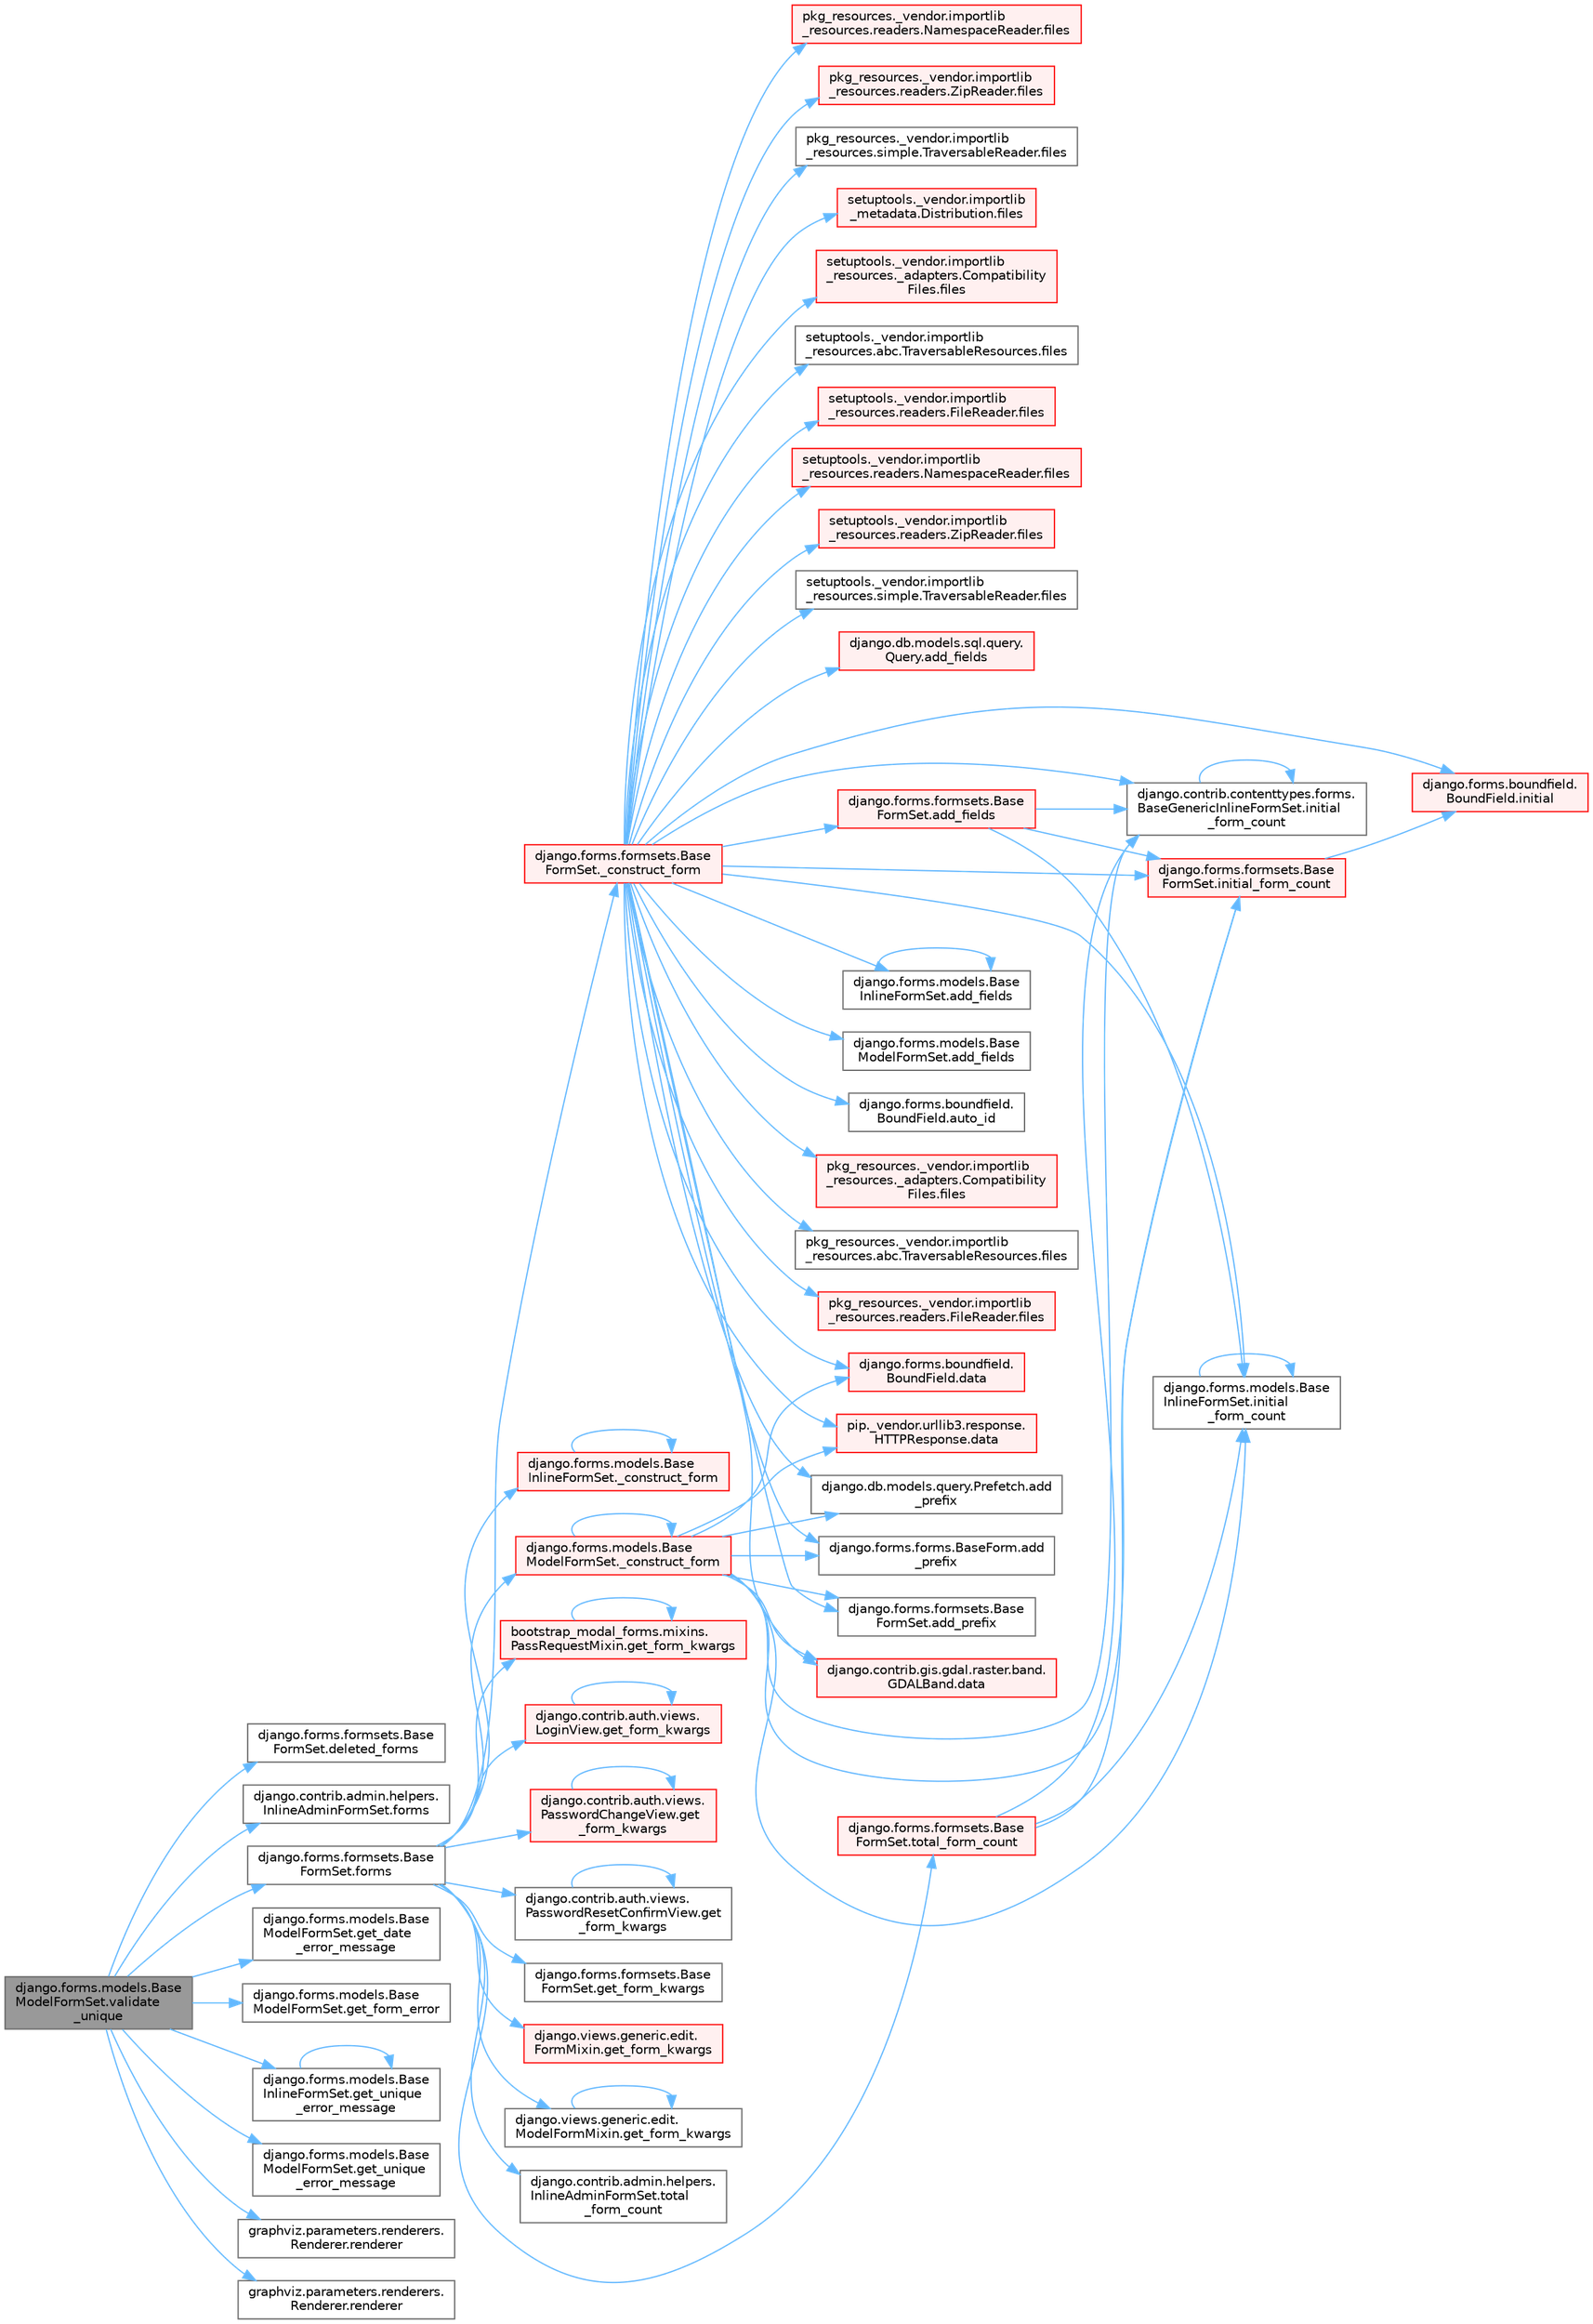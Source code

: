 digraph "django.forms.models.BaseModelFormSet.validate_unique"
{
 // LATEX_PDF_SIZE
  bgcolor="transparent";
  edge [fontname=Helvetica,fontsize=10,labelfontname=Helvetica,labelfontsize=10];
  node [fontname=Helvetica,fontsize=10,shape=box,height=0.2,width=0.4];
  rankdir="LR";
  Node1 [id="Node000001",label="django.forms.models.Base\lModelFormSet.validate\l_unique",height=0.2,width=0.4,color="gray40", fillcolor="grey60", style="filled", fontcolor="black",tooltip=" "];
  Node1 -> Node2 [id="edge1_Node000001_Node000002",color="steelblue1",style="solid",tooltip=" "];
  Node2 [id="Node000002",label="django.forms.formsets.Base\lFormSet.deleted_forms",height=0.2,width=0.4,color="grey40", fillcolor="white", style="filled",URL="$classdjango_1_1forms_1_1formsets_1_1_base_form_set.html#a519064b2e9bba8668a18b2b6cb143732",tooltip=" "];
  Node1 -> Node3 [id="edge2_Node000001_Node000003",color="steelblue1",style="solid",tooltip=" "];
  Node3 [id="Node000003",label="django.contrib.admin.helpers.\lInlineAdminFormSet.forms",height=0.2,width=0.4,color="grey40", fillcolor="white", style="filled",URL="$classdjango_1_1contrib_1_1admin_1_1helpers_1_1_inline_admin_form_set.html#aab73a19b39b7eac47d39c4fe6b21ca51",tooltip=" "];
  Node1 -> Node4 [id="edge3_Node000001_Node000004",color="steelblue1",style="solid",tooltip=" "];
  Node4 [id="Node000004",label="django.forms.formsets.Base\lFormSet.forms",height=0.2,width=0.4,color="grey40", fillcolor="white", style="filled",URL="$classdjango_1_1forms_1_1formsets_1_1_base_form_set.html#a398234150267aa3c6dceaa20a7a507f1",tooltip=" "];
  Node4 -> Node5 [id="edge4_Node000004_Node000005",color="steelblue1",style="solid",tooltip=" "];
  Node5 [id="Node000005",label="django.forms.formsets.Base\lFormSet._construct_form",height=0.2,width=0.4,color="red", fillcolor="#FFF0F0", style="filled",URL="$classdjango_1_1forms_1_1formsets_1_1_base_form_set.html#a4a92b0779a5f5964325e73f9c8521fe8",tooltip=" "];
  Node5 -> Node6 [id="edge5_Node000005_Node000006",color="steelblue1",style="solid",tooltip=" "];
  Node6 [id="Node000006",label="django.db.models.sql.query.\lQuery.add_fields",height=0.2,width=0.4,color="red", fillcolor="#FFF0F0", style="filled",URL="$classdjango_1_1db_1_1models_1_1sql_1_1query_1_1_query.html#a86b6a93688b1029c5cc8095a6bc8b683",tooltip=" "];
  Node5 -> Node4482 [id="edge6_Node000005_Node004482",color="steelblue1",style="solid",tooltip=" "];
  Node4482 [id="Node004482",label="django.forms.formsets.Base\lFormSet.add_fields",height=0.2,width=0.4,color="red", fillcolor="#FFF0F0", style="filled",URL="$classdjango_1_1forms_1_1formsets_1_1_base_form_set.html#a9db7c4b565cef620c0195e8f424c3861",tooltip=" "];
  Node4482 -> Node2228 [id="edge7_Node004482_Node002228",color="steelblue1",style="solid",tooltip=" "];
  Node2228 [id="Node002228",label="django.contrib.contenttypes.forms.\lBaseGenericInlineFormSet.initial\l_form_count",height=0.2,width=0.4,color="grey40", fillcolor="white", style="filled",URL="$classdjango_1_1contrib_1_1contenttypes_1_1forms_1_1_base_generic_inline_form_set.html#a3022118f13a1deac787ae2b1e56a4351",tooltip=" "];
  Node2228 -> Node2228 [id="edge8_Node002228_Node002228",color="steelblue1",style="solid",tooltip=" "];
  Node4482 -> Node2229 [id="edge9_Node004482_Node002229",color="steelblue1",style="solid",tooltip=" "];
  Node2229 [id="Node002229",label="django.forms.formsets.Base\lFormSet.initial_form_count",height=0.2,width=0.4,color="red", fillcolor="#FFF0F0", style="filled",URL="$classdjango_1_1forms_1_1formsets_1_1_base_form_set.html#ac69af218aef466f57271c03f8406077e",tooltip=" "];
  Node2229 -> Node578 [id="edge10_Node002229_Node000578",color="steelblue1",style="solid",tooltip=" "];
  Node578 [id="Node000578",label="django.forms.boundfield.\lBoundField.initial",height=0.2,width=0.4,color="red", fillcolor="#FFF0F0", style="filled",URL="$classdjango_1_1forms_1_1boundfield_1_1_bound_field.html#a81706c00426d51f42167d00c2018cb92",tooltip=" "];
  Node4482 -> Node2231 [id="edge11_Node004482_Node002231",color="steelblue1",style="solid",tooltip=" "];
  Node2231 [id="Node002231",label="django.forms.models.Base\lInlineFormSet.initial\l_form_count",height=0.2,width=0.4,color="grey40", fillcolor="white", style="filled",URL="$classdjango_1_1forms_1_1models_1_1_base_inline_form_set.html#ab1bf4b2e98a48b37719c19eba66c05f4",tooltip=" "];
  Node2231 -> Node2231 [id="edge12_Node002231_Node002231",color="steelblue1",style="solid",tooltip=" "];
  Node5 -> Node4485 [id="edge13_Node000005_Node004485",color="steelblue1",style="solid",tooltip=" "];
  Node4485 [id="Node004485",label="django.forms.models.Base\lInlineFormSet.add_fields",height=0.2,width=0.4,color="grey40", fillcolor="white", style="filled",URL="$classdjango_1_1forms_1_1models_1_1_base_inline_form_set.html#a8e14729fad18b2b23207dfeaffc15cb1",tooltip=" "];
  Node4485 -> Node4485 [id="edge14_Node004485_Node004485",color="steelblue1",style="solid",tooltip=" "];
  Node5 -> Node4486 [id="edge15_Node000005_Node004486",color="steelblue1",style="solid",tooltip=" "];
  Node4486 [id="Node004486",label="django.forms.models.Base\lModelFormSet.add_fields",height=0.2,width=0.4,color="grey40", fillcolor="white", style="filled",URL="$classdjango_1_1forms_1_1models_1_1_base_model_form_set.html#a7cbfcd0996447218ac3164fd6a1305bc",tooltip=" "];
  Node5 -> Node4487 [id="edge16_Node000005_Node004487",color="steelblue1",style="solid",tooltip=" "];
  Node4487 [id="Node004487",label="django.db.models.query.Prefetch.add\l_prefix",height=0.2,width=0.4,color="grey40", fillcolor="white", style="filled",URL="$classdjango_1_1db_1_1models_1_1query_1_1_prefetch.html#afb4d279a423967d5f32da91385163ef5",tooltip=" "];
  Node5 -> Node4488 [id="edge17_Node000005_Node004488",color="steelblue1",style="solid",tooltip=" "];
  Node4488 [id="Node004488",label="django.forms.forms.BaseForm.add\l_prefix",height=0.2,width=0.4,color="grey40", fillcolor="white", style="filled",URL="$classdjango_1_1forms_1_1forms_1_1_base_form.html#ae40cfd5224bffe1e658208d9733eb1cf",tooltip=" "];
  Node5 -> Node2227 [id="edge18_Node000005_Node002227",color="steelblue1",style="solid",tooltip=" "];
  Node2227 [id="Node002227",label="django.forms.formsets.Base\lFormSet.add_prefix",height=0.2,width=0.4,color="grey40", fillcolor="white", style="filled",URL="$classdjango_1_1forms_1_1formsets_1_1_base_form_set.html#a0498beaa50e1791022fde719a1e28ab8",tooltip=" "];
  Node5 -> Node1656 [id="edge19_Node000005_Node001656",color="steelblue1",style="solid",tooltip=" "];
  Node1656 [id="Node001656",label="django.forms.boundfield.\lBoundField.auto_id",height=0.2,width=0.4,color="grey40", fillcolor="white", style="filled",URL="$classdjango_1_1forms_1_1boundfield_1_1_bound_field.html#ae7b115e17041dcc8625b27f5e055a47c",tooltip=" "];
  Node5 -> Node274 [id="edge20_Node000005_Node000274",color="steelblue1",style="solid",tooltip=" "];
  Node274 [id="Node000274",label="django.contrib.gis.gdal.raster.band.\lGDALBand.data",height=0.2,width=0.4,color="red", fillcolor="#FFF0F0", style="filled",URL="$classdjango_1_1contrib_1_1gis_1_1gdal_1_1raster_1_1band_1_1_g_d_a_l_band.html#a5d37dc4c4d5a50a21b75460e75f9ee4d",tooltip=" "];
  Node5 -> Node352 [id="edge21_Node000005_Node000352",color="steelblue1",style="solid",tooltip=" "];
  Node352 [id="Node000352",label="django.forms.boundfield.\lBoundField.data",height=0.2,width=0.4,color="red", fillcolor="#FFF0F0", style="filled",URL="$classdjango_1_1forms_1_1boundfield_1_1_bound_field.html#ad38e19a5099c352218e82322f47b020c",tooltip=" "];
  Node5 -> Node353 [id="edge22_Node000005_Node000353",color="steelblue1",style="solid",tooltip=" "];
  Node353 [id="Node000353",label="pip._vendor.urllib3.response.\lHTTPResponse.data",height=0.2,width=0.4,color="red", fillcolor="#FFF0F0", style="filled",URL="$classpip_1_1__vendor_1_1urllib3_1_1response_1_1_h_t_t_p_response.html#abf3c538704803faf453331b0031f3bdd",tooltip=" "];
  Node5 -> Node2446 [id="edge23_Node000005_Node002446",color="steelblue1",style="solid",tooltip=" "];
  Node2446 [id="Node002446",label="pkg_resources._vendor.importlib\l_resources._adapters.Compatibility\lFiles.files",height=0.2,width=0.4,color="red", fillcolor="#FFF0F0", style="filled",URL="$classpkg__resources_1_1__vendor_1_1importlib__resources_1_1__adapters_1_1_compatibility_files.html#a8b9d338ee8b5f6f2b1b612d2835a5528",tooltip=" "];
  Node5 -> Node2447 [id="edge24_Node000005_Node002447",color="steelblue1",style="solid",tooltip=" "];
  Node2447 [id="Node002447",label="pkg_resources._vendor.importlib\l_resources.abc.TraversableResources.files",height=0.2,width=0.4,color="grey40", fillcolor="white", style="filled",URL="$classpkg__resources_1_1__vendor_1_1importlib__resources_1_1abc_1_1_traversable_resources.html#a355a5579db7885b20dd95b6175965f5b",tooltip=" "];
  Node5 -> Node2448 [id="edge25_Node000005_Node002448",color="steelblue1",style="solid",tooltip=" "];
  Node2448 [id="Node002448",label="pkg_resources._vendor.importlib\l_resources.readers.FileReader.files",height=0.2,width=0.4,color="red", fillcolor="#FFF0F0", style="filled",URL="$classpkg__resources_1_1__vendor_1_1importlib__resources_1_1readers_1_1_file_reader.html#ac80e1e3a22d012bbfb5f1b7a753bab21",tooltip=" "];
  Node5 -> Node2449 [id="edge26_Node000005_Node002449",color="steelblue1",style="solid",tooltip=" "];
  Node2449 [id="Node002449",label="pkg_resources._vendor.importlib\l_resources.readers.NamespaceReader.files",height=0.2,width=0.4,color="red", fillcolor="#FFF0F0", style="filled",URL="$classpkg__resources_1_1__vendor_1_1importlib__resources_1_1readers_1_1_namespace_reader.html#ae68f8b2f076387226b18c4889de277cf",tooltip=" "];
  Node5 -> Node2450 [id="edge27_Node000005_Node002450",color="steelblue1",style="solid",tooltip=" "];
  Node2450 [id="Node002450",label="pkg_resources._vendor.importlib\l_resources.readers.ZipReader.files",height=0.2,width=0.4,color="red", fillcolor="#FFF0F0", style="filled",URL="$classpkg__resources_1_1__vendor_1_1importlib__resources_1_1readers_1_1_zip_reader.html#a7d9335bea71d3023a14cdc45ca26157d",tooltip=" "];
  Node5 -> Node2454 [id="edge28_Node000005_Node002454",color="steelblue1",style="solid",tooltip=" "];
  Node2454 [id="Node002454",label="pkg_resources._vendor.importlib\l_resources.simple.TraversableReader.files",height=0.2,width=0.4,color="grey40", fillcolor="white", style="filled",URL="$classpkg__resources_1_1__vendor_1_1importlib__resources_1_1simple_1_1_traversable_reader.html#a17bf2eaa1cbb0affa5ec29f6fefacac8",tooltip=" "];
  Node5 -> Node2455 [id="edge29_Node000005_Node002455",color="steelblue1",style="solid",tooltip=" "];
  Node2455 [id="Node002455",label="setuptools._vendor.importlib\l_metadata.Distribution.files",height=0.2,width=0.4,color="red", fillcolor="#FFF0F0", style="filled",URL="$classsetuptools_1_1__vendor_1_1importlib__metadata_1_1_distribution.html#a4600c19bb68ff3c899dbcf38a2eaf98c",tooltip=" "];
  Node5 -> Node2489 [id="edge30_Node000005_Node002489",color="steelblue1",style="solid",tooltip=" "];
  Node2489 [id="Node002489",label="setuptools._vendor.importlib\l_resources._adapters.Compatibility\lFiles.files",height=0.2,width=0.4,color="red", fillcolor="#FFF0F0", style="filled",URL="$classsetuptools_1_1__vendor_1_1importlib__resources_1_1__adapters_1_1_compatibility_files.html#afe4ab3d957d5886ae615b184d7ac2835",tooltip=" "];
  Node5 -> Node2490 [id="edge31_Node000005_Node002490",color="steelblue1",style="solid",tooltip=" "];
  Node2490 [id="Node002490",label="setuptools._vendor.importlib\l_resources.abc.TraversableResources.files",height=0.2,width=0.4,color="grey40", fillcolor="white", style="filled",URL="$classsetuptools_1_1__vendor_1_1importlib__resources_1_1abc_1_1_traversable_resources.html#a573f46222fbe518cca97e89446113d04",tooltip=" "];
  Node5 -> Node2491 [id="edge32_Node000005_Node002491",color="steelblue1",style="solid",tooltip=" "];
  Node2491 [id="Node002491",label="setuptools._vendor.importlib\l_resources.readers.FileReader.files",height=0.2,width=0.4,color="red", fillcolor="#FFF0F0", style="filled",URL="$classsetuptools_1_1__vendor_1_1importlib__resources_1_1readers_1_1_file_reader.html#a8536b477e2f4ed83ac20b58baace6b4c",tooltip=" "];
  Node5 -> Node2492 [id="edge33_Node000005_Node002492",color="steelblue1",style="solid",tooltip=" "];
  Node2492 [id="Node002492",label="setuptools._vendor.importlib\l_resources.readers.NamespaceReader.files",height=0.2,width=0.4,color="red", fillcolor="#FFF0F0", style="filled",URL="$classsetuptools_1_1__vendor_1_1importlib__resources_1_1readers_1_1_namespace_reader.html#a80c5b3a6ae3f4903c4db5bb312f2ae49",tooltip=" "];
  Node5 -> Node2493 [id="edge34_Node000005_Node002493",color="steelblue1",style="solid",tooltip=" "];
  Node2493 [id="Node002493",label="setuptools._vendor.importlib\l_resources.readers.ZipReader.files",height=0.2,width=0.4,color="red", fillcolor="#FFF0F0", style="filled",URL="$classsetuptools_1_1__vendor_1_1importlib__resources_1_1readers_1_1_zip_reader.html#ac310114936b6978f32944f3845ee32ed",tooltip=" "];
  Node5 -> Node2494 [id="edge35_Node000005_Node002494",color="steelblue1",style="solid",tooltip=" "];
  Node2494 [id="Node002494",label="setuptools._vendor.importlib\l_resources.simple.TraversableReader.files",height=0.2,width=0.4,color="grey40", fillcolor="white", style="filled",URL="$classsetuptools_1_1__vendor_1_1importlib__resources_1_1simple_1_1_traversable_reader.html#a15b7bef75b9485b98deb4edccf1a5f53",tooltip=" "];
  Node5 -> Node578 [id="edge36_Node000005_Node000578",color="steelblue1",style="solid",tooltip=" "];
  Node5 -> Node2228 [id="edge37_Node000005_Node002228",color="steelblue1",style="solid",tooltip=" "];
  Node5 -> Node2229 [id="edge38_Node000005_Node002229",color="steelblue1",style="solid",tooltip=" "];
  Node5 -> Node2231 [id="edge39_Node000005_Node002231",color="steelblue1",style="solid",tooltip=" "];
  Node4 -> Node4489 [id="edge40_Node000004_Node004489",color="steelblue1",style="solid",tooltip=" "];
  Node4489 [id="Node004489",label="django.forms.models.Base\lInlineFormSet._construct_form",height=0.2,width=0.4,color="red", fillcolor="#FFF0F0", style="filled",URL="$classdjango_1_1forms_1_1models_1_1_base_inline_form_set.html#aed181a723beea830c7e6334b2aa775c3",tooltip=" "];
  Node4489 -> Node4489 [id="edge41_Node004489_Node004489",color="steelblue1",style="solid",tooltip=" "];
  Node4 -> Node4490 [id="edge42_Node000004_Node004490",color="steelblue1",style="solid",tooltip=" "];
  Node4490 [id="Node004490",label="django.forms.models.Base\lModelFormSet._construct_form",height=0.2,width=0.4,color="red", fillcolor="#FFF0F0", style="filled",URL="$classdjango_1_1forms_1_1models_1_1_base_model_form_set.html#a2318f52c4f2963f7674c8e15e2f3c324",tooltip=" "];
  Node4490 -> Node4490 [id="edge43_Node004490_Node004490",color="steelblue1",style="solid",tooltip=" "];
  Node4490 -> Node4487 [id="edge44_Node004490_Node004487",color="steelblue1",style="solid",tooltip=" "];
  Node4490 -> Node4488 [id="edge45_Node004490_Node004488",color="steelblue1",style="solid",tooltip=" "];
  Node4490 -> Node2227 [id="edge46_Node004490_Node002227",color="steelblue1",style="solid",tooltip=" "];
  Node4490 -> Node274 [id="edge47_Node004490_Node000274",color="steelblue1",style="solid",tooltip=" "];
  Node4490 -> Node352 [id="edge48_Node004490_Node000352",color="steelblue1",style="solid",tooltip=" "];
  Node4490 -> Node353 [id="edge49_Node004490_Node000353",color="steelblue1",style="solid",tooltip=" "];
  Node4490 -> Node2228 [id="edge50_Node004490_Node002228",color="steelblue1",style="solid",tooltip=" "];
  Node4490 -> Node2229 [id="edge51_Node004490_Node002229",color="steelblue1",style="solid",tooltip=" "];
  Node4490 -> Node2231 [id="edge52_Node004490_Node002231",color="steelblue1",style="solid",tooltip=" "];
  Node4 -> Node1963 [id="edge53_Node000004_Node001963",color="steelblue1",style="solid",tooltip=" "];
  Node1963 [id="Node001963",label="bootstrap_modal_forms.mixins.\lPassRequestMixin.get_form_kwargs",height=0.2,width=0.4,color="red", fillcolor="#FFF0F0", style="filled",URL="$classbootstrap__modal__forms_1_1mixins_1_1_pass_request_mixin.html#ad4ae849823f332bb1016a8508cb34ee3",tooltip=" "];
  Node1963 -> Node1963 [id="edge54_Node001963_Node001963",color="steelblue1",style="solid",tooltip=" "];
  Node4 -> Node1964 [id="edge55_Node000004_Node001964",color="steelblue1",style="solid",tooltip=" "];
  Node1964 [id="Node001964",label="django.contrib.auth.views.\lLoginView.get_form_kwargs",height=0.2,width=0.4,color="red", fillcolor="#FFF0F0", style="filled",URL="$classdjango_1_1contrib_1_1auth_1_1views_1_1_login_view.html#a2eba98b8c16c8a98348679ea2c921d25",tooltip=" "];
  Node1964 -> Node1964 [id="edge56_Node001964_Node001964",color="steelblue1",style="solid",tooltip=" "];
  Node4 -> Node1965 [id="edge57_Node000004_Node001965",color="steelblue1",style="solid",tooltip=" "];
  Node1965 [id="Node001965",label="django.contrib.auth.views.\lPasswordChangeView.get\l_form_kwargs",height=0.2,width=0.4,color="red", fillcolor="#FFF0F0", style="filled",URL="$classdjango_1_1contrib_1_1auth_1_1views_1_1_password_change_view.html#a553cf3e37e5a2c05db774e580cbcc038",tooltip=" "];
  Node1965 -> Node1965 [id="edge58_Node001965_Node001965",color="steelblue1",style="solid",tooltip=" "];
  Node4 -> Node1966 [id="edge59_Node000004_Node001966",color="steelblue1",style="solid",tooltip=" "];
  Node1966 [id="Node001966",label="django.contrib.auth.views.\lPasswordResetConfirmView.get\l_form_kwargs",height=0.2,width=0.4,color="grey40", fillcolor="white", style="filled",URL="$classdjango_1_1contrib_1_1auth_1_1views_1_1_password_reset_confirm_view.html#a370c4fdedb3f2a2550450e2dbdb1bb80",tooltip=" "];
  Node1966 -> Node1966 [id="edge60_Node001966_Node001966",color="steelblue1",style="solid",tooltip=" "];
  Node4 -> Node1967 [id="edge61_Node000004_Node001967",color="steelblue1",style="solid",tooltip=" "];
  Node1967 [id="Node001967",label="django.forms.formsets.Base\lFormSet.get_form_kwargs",height=0.2,width=0.4,color="grey40", fillcolor="white", style="filled",URL="$classdjango_1_1forms_1_1formsets_1_1_base_form_set.html#aaae42461c58f5266a1e98419c8f79902",tooltip=" "];
  Node4 -> Node1968 [id="edge62_Node000004_Node001968",color="steelblue1",style="solid",tooltip=" "];
  Node1968 [id="Node001968",label="django.views.generic.edit.\lFormMixin.get_form_kwargs",height=0.2,width=0.4,color="red", fillcolor="#FFF0F0", style="filled",URL="$classdjango_1_1views_1_1generic_1_1edit_1_1_form_mixin.html#a7e8c141b6c4efa8727e7f06322969249",tooltip=" "];
  Node4 -> Node1971 [id="edge63_Node000004_Node001971",color="steelblue1",style="solid",tooltip=" "];
  Node1971 [id="Node001971",label="django.views.generic.edit.\lModelFormMixin.get_form_kwargs",height=0.2,width=0.4,color="grey40", fillcolor="white", style="filled",URL="$classdjango_1_1views_1_1generic_1_1edit_1_1_model_form_mixin.html#acb08afab46e151c93364f9ceca55d786",tooltip=" "];
  Node1971 -> Node1971 [id="edge64_Node001971_Node001971",color="steelblue1",style="solid",tooltip=" "];
  Node4 -> Node2233 [id="edge65_Node000004_Node002233",color="steelblue1",style="solid",tooltip=" "];
  Node2233 [id="Node002233",label="django.contrib.admin.helpers.\lInlineAdminFormSet.total\l_form_count",height=0.2,width=0.4,color="grey40", fillcolor="white", style="filled",URL="$classdjango_1_1contrib_1_1admin_1_1helpers_1_1_inline_admin_form_set.html#a875279fc2106dd77d68f94726a4343b3",tooltip=" "];
  Node4 -> Node2234 [id="edge66_Node000004_Node002234",color="steelblue1",style="solid",tooltip=" "];
  Node2234 [id="Node002234",label="django.forms.formsets.Base\lFormSet.total_form_count",height=0.2,width=0.4,color="red", fillcolor="#FFF0F0", style="filled",URL="$classdjango_1_1forms_1_1formsets_1_1_base_form_set.html#a6f385fb1509469e7b3071b42ad2dc945",tooltip=" "];
  Node2234 -> Node2228 [id="edge67_Node002234_Node002228",color="steelblue1",style="solid",tooltip=" "];
  Node2234 -> Node2229 [id="edge68_Node002234_Node002229",color="steelblue1",style="solid",tooltip=" "];
  Node2234 -> Node2231 [id="edge69_Node002234_Node002231",color="steelblue1",style="solid",tooltip=" "];
  Node1 -> Node4521 [id="edge70_Node000001_Node004521",color="steelblue1",style="solid",tooltip=" "];
  Node4521 [id="Node004521",label="django.forms.models.Base\lModelFormSet.get_date\l_error_message",height=0.2,width=0.4,color="grey40", fillcolor="white", style="filled",URL="$classdjango_1_1forms_1_1models_1_1_base_model_form_set.html#ae40b94b556d2e7ab310f3339d38d89df",tooltip=" "];
  Node1 -> Node4522 [id="edge71_Node000001_Node004522",color="steelblue1",style="solid",tooltip=" "];
  Node4522 [id="Node004522",label="django.forms.models.Base\lModelFormSet.get_form_error",height=0.2,width=0.4,color="grey40", fillcolor="white", style="filled",URL="$classdjango_1_1forms_1_1models_1_1_base_model_form_set.html#a9c9fdb3a5a8a652c827ff163dd0746ef",tooltip=" "];
  Node1 -> Node4523 [id="edge72_Node000001_Node004523",color="steelblue1",style="solid",tooltip=" "];
  Node4523 [id="Node004523",label="django.forms.models.Base\lInlineFormSet.get_unique\l_error_message",height=0.2,width=0.4,color="grey40", fillcolor="white", style="filled",URL="$classdjango_1_1forms_1_1models_1_1_base_inline_form_set.html#aee568daba9f84e43303781b29b36b542",tooltip=" "];
  Node4523 -> Node4523 [id="edge73_Node004523_Node004523",color="steelblue1",style="solid",tooltip=" "];
  Node1 -> Node4524 [id="edge74_Node000001_Node004524",color="steelblue1",style="solid",tooltip=" "];
  Node4524 [id="Node004524",label="django.forms.models.Base\lModelFormSet.get_unique\l_error_message",height=0.2,width=0.4,color="grey40", fillcolor="white", style="filled",URL="$classdjango_1_1forms_1_1models_1_1_base_model_form_set.html#a4e7d6c346a95e5c05d127bb384169821",tooltip=" "];
  Node1 -> Node1996 [id="edge75_Node000001_Node001996",color="steelblue1",style="solid",tooltip=" "];
  Node1996 [id="Node001996",label="graphviz.parameters.renderers.\lRenderer.renderer",height=0.2,width=0.4,color="grey40", fillcolor="white", style="filled",URL="$classgraphviz_1_1parameters_1_1renderers_1_1_renderer.html#ab647ac81ea9a587e2231805e7b215e4e",tooltip=" "];
  Node1 -> Node1997 [id="edge76_Node000001_Node001997",color="steelblue1",style="solid",tooltip=" "];
  Node1997 [id="Node001997",label="graphviz.parameters.renderers.\lRenderer.renderer",height=0.2,width=0.4,color="grey40", fillcolor="white", style="filled",URL="$classgraphviz_1_1parameters_1_1renderers_1_1_renderer.html#a315fd281bf35cbff9713265b12b06e09",tooltip=" "];
}
